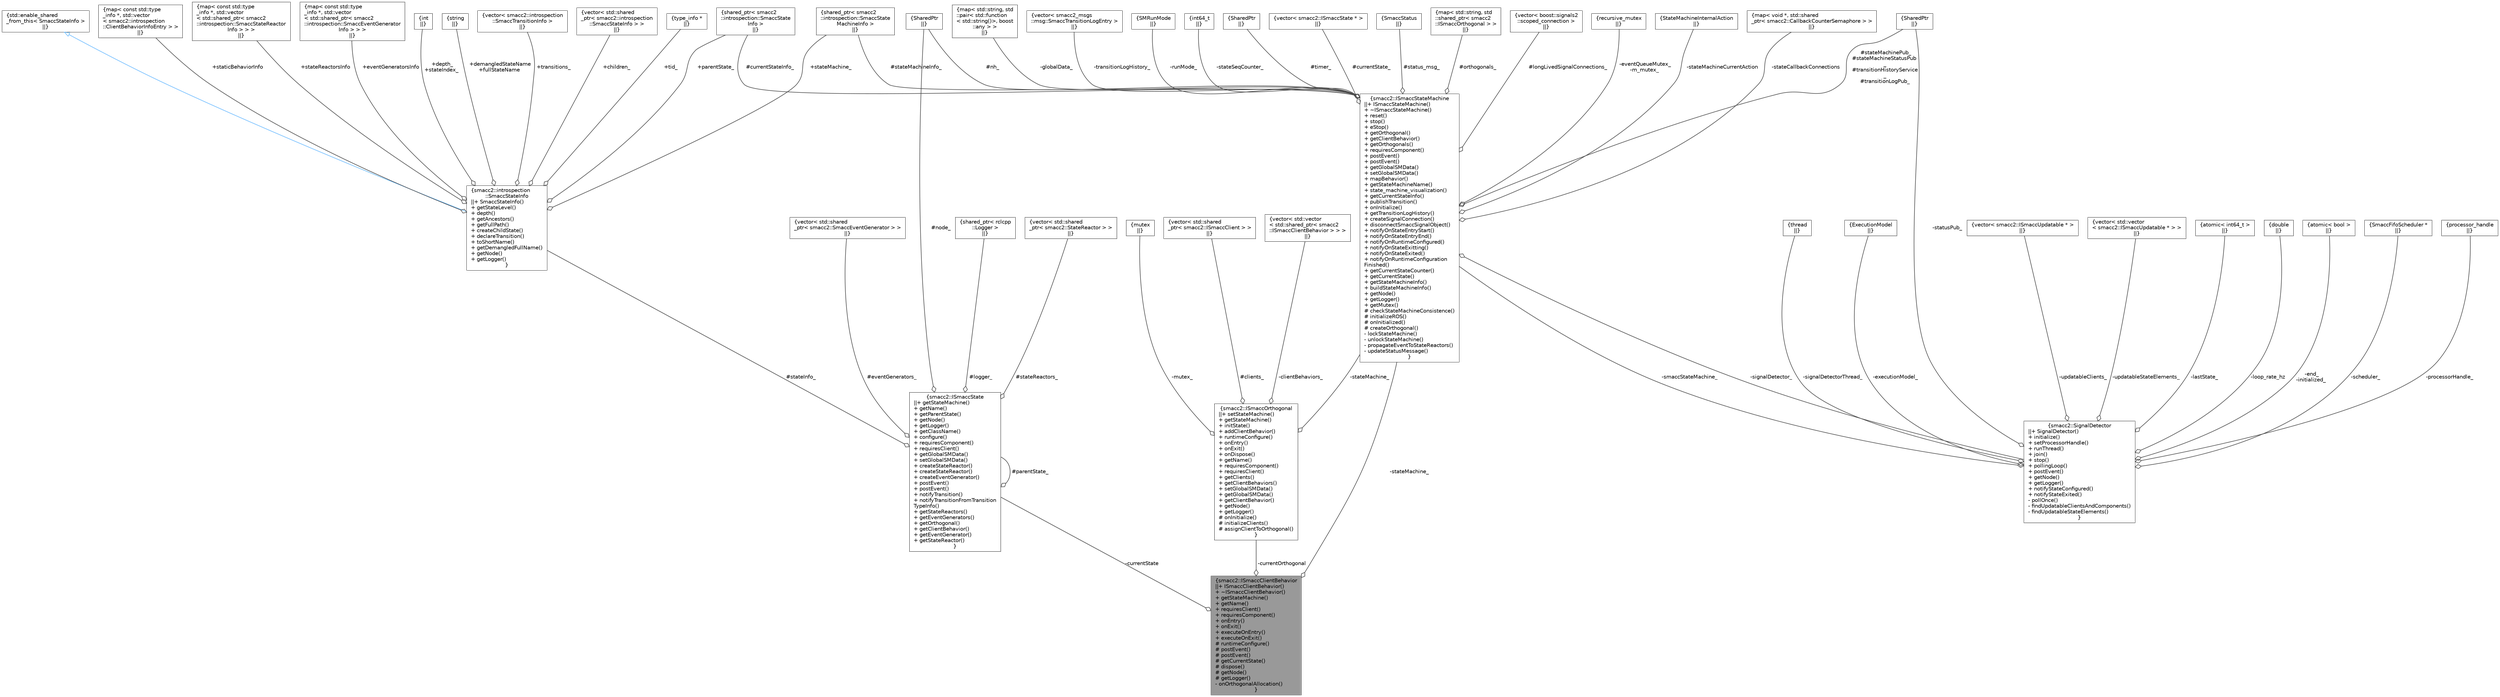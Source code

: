 digraph "smacc2::ISmaccClientBehavior"
{
 // LATEX_PDF_SIZE
  bgcolor="transparent";
  edge [fontname=Helvetica,fontsize=10,labelfontname=Helvetica,labelfontsize=10];
  node [fontname=Helvetica,fontsize=10,shape=box,height=0.2,width=0.4];
  Node1 [label="{smacc2::ISmaccClientBehavior\n||+ ISmaccClientBehavior()\l+ ~ISmaccClientBehavior()\l+ getStateMachine()\l+ getName()\l+ requiresClient()\l+ requiresComponent()\l+ onEntry()\l+ onExit()\l+ executeOnEntry()\l+ executeOnExit()\l# runtimeConfigure()\l# postEvent()\l# postEvent()\l# getCurrentState()\l# dispose()\l# getNode()\l# getLogger()\l- onOrthogonalAllocation()\l}",height=0.2,width=0.4,color="gray40", fillcolor="grey60", style="filled", fontcolor="black",tooltip=" "];
  Node2 -> Node1 [color="grey25",style="solid",label=" -stateMachine_" ,arrowhead="odiamond"];
  Node2 [label="{smacc2::ISmaccStateMachine\n||+ ISmaccStateMachine()\l+ ~ISmaccStateMachine()\l+ reset()\l+ stop()\l+ eStop()\l+ getOrthogonal()\l+ getClientBehavior()\l+ getOrthogonals()\l+ requiresComponent()\l+ postEvent()\l+ postEvent()\l+ getGlobalSMData()\l+ setGlobalSMData()\l+ mapBehavior()\l+ getStateMachineName()\l+ state_machine_visualization()\l+ getCurrentStateInfo()\l+ publishTransition()\l+ onInitialize()\l+ getTransitionLogHistory()\l+ createSignalConnection()\l+ disconnectSmaccSignalObject()\l+ notifyOnStateEntryStart()\l+ notifyOnStateEntryEnd()\l+ notifyOnRuntimeConfigured()\l+ notifyOnStateExitting()\l+ notifyOnStateExited()\l+ notifyOnRuntimeConfiguration\lFinished()\l+ getCurrentStateCounter()\l+ getCurrentState()\l+ getStateMachineInfo()\l+ buildStateMachineInfo()\l+ getNode()\l+ getLogger()\l+ getMutex()\l# checkStateMachineConsistence()\l# initializeROS()\l# onInitialized()\l# createOrthogonal()\l- lockStateMachine()\l- unlockStateMachine()\l- propagateEventToStateReactors()\l- updateStatusMessage()\l}",height=0.2,width=0.4,color="gray40", fillcolor="white", style="filled",URL="$classsmacc2_1_1ISmaccStateMachine.html",tooltip=" "];
  Node3 -> Node2 [color="grey25",style="solid",label=" #nh_" ,arrowhead="odiamond"];
  Node3 [label="{SharedPtr\n||}",height=0.2,width=0.4,color="gray40", fillcolor="white", style="filled",tooltip=" "];
  Node4 -> Node2 [color="grey25",style="solid",label=" #timer_" ,arrowhead="odiamond"];
  Node4 [label="{SharedPtr\n||}",height=0.2,width=0.4,color="gray40", fillcolor="white", style="filled",tooltip=" "];
  Node5 -> Node2 [color="grey25",style="solid",label=" #stateMachinePub_\n#stateMachineStatusPub\l_\n#transitionHistoryService\l_\n#transitionLogPub_" ,arrowhead="odiamond"];
  Node5 [label="{SharedPtr\n||}",height=0.2,width=0.4,color="gray40", fillcolor="white", style="filled",tooltip=" "];
  Node6 -> Node2 [color="grey25",style="solid",label=" #currentState_" ,arrowhead="odiamond"];
  Node6 [label="{vector\< smacc2::ISmaccState * \>\n||}",height=0.2,width=0.4,color="gray40", fillcolor="white", style="filled",tooltip=" "];
  Node7 -> Node2 [color="grey25",style="solid",label=" #currentStateInfo_" ,arrowhead="odiamond"];
  Node7 [label="{shared_ptr\< smacc2\l::introspection::SmaccState\lInfo \>\n||}",height=0.2,width=0.4,color="gray40", fillcolor="white", style="filled",tooltip=" "];
  Node8 -> Node2 [color="grey25",style="solid",label=" #status_msg_" ,arrowhead="odiamond"];
  Node8 [label="{SmaccStatus\n||}",height=0.2,width=0.4,color="gray40", fillcolor="white", style="filled",tooltip=" "];
  Node9 -> Node2 [color="grey25",style="solid",label=" #orthogonals_" ,arrowhead="odiamond"];
  Node9 [label="{map\< std::string, std\l::shared_ptr\< smacc2\l::ISmaccOrthogonal \> \>\n||}",height=0.2,width=0.4,color="gray40", fillcolor="white", style="filled",tooltip=" "];
  Node10 -> Node2 [color="grey25",style="solid",label=" #longLivedSignalConnections_" ,arrowhead="odiamond"];
  Node10 [label="{vector\< boost::signals2\l::scoped_connection \>\n||}",height=0.2,width=0.4,color="gray40", fillcolor="white", style="filled",tooltip=" "];
  Node11 -> Node2 [color="grey25",style="solid",label=" #stateMachineInfo_" ,arrowhead="odiamond"];
  Node11 [label="{shared_ptr\< smacc2\l::introspection::SmaccState\lMachineInfo \>\n||}",height=0.2,width=0.4,color="gray40", fillcolor="white", style="filled",tooltip=" "];
  Node12 -> Node2 [color="grey25",style="solid",label=" -eventQueueMutex_\n-m_mutex_" ,arrowhead="odiamond"];
  Node12 [label="{recursive_mutex\n||}",height=0.2,width=0.4,color="gray40", fillcolor="white", style="filled",tooltip=" "];
  Node13 -> Node2 [color="grey25",style="solid",label=" -stateMachineCurrentAction" ,arrowhead="odiamond"];
  Node13 [label="{StateMachineInternalAction\n||}",height=0.2,width=0.4,color="gray40", fillcolor="white", style="filled",tooltip=" "];
  Node14 -> Node2 [color="grey25",style="solid",label=" -stateCallbackConnections" ,arrowhead="odiamond"];
  Node14 [label="{map\< void *, std::shared\l_ptr\< smacc2::CallbackCounterSemaphore \> \>\n||}",height=0.2,width=0.4,color="gray40", fillcolor="white", style="filled",tooltip=" "];
  Node15 -> Node2 [color="grey25",style="solid",label=" -globalData_" ,arrowhead="odiamond"];
  Node15 [label="{map\< std::string, std\l::pair\< std::function\l\< std::string()\>, boost\l::any \> \>\n||}",height=0.2,width=0.4,color="gray40", fillcolor="white", style="filled",tooltip=" "];
  Node16 -> Node2 [color="grey25",style="solid",label=" -transitionLogHistory_" ,arrowhead="odiamond"];
  Node16 [label="{vector\< smacc2_msgs\l::msg::SmaccTransitionLogEntry \>\n||}",height=0.2,width=0.4,color="gray40", fillcolor="white", style="filled",tooltip=" "];
  Node17 -> Node2 [color="grey25",style="solid",label=" -runMode_" ,arrowhead="odiamond"];
  Node17 [label="{SMRunMode\n||}",height=0.2,width=0.4,color="gray40", fillcolor="white", style="filled",tooltip=" "];
  Node18 -> Node2 [color="grey25",style="solid",label=" -signalDetector_" ,arrowhead="odiamond"];
  Node18 [label="{smacc2::SignalDetector\n||+ SignalDetector()\l+ initialize()\l+ setProcessorHandle()\l+ runThread()\l+ join()\l+ stop()\l+ pollingLoop()\l+ postEvent()\l+ getNode()\l+ getLogger()\l+ notifyStateConfigured()\l+ notifyStateExited()\l- pollOnce()\l- findUpdatableClientsAndComponents()\l- findUpdatableStateElements()\l}",height=0.2,width=0.4,color="gray40", fillcolor="white", style="filled",URL="$classsmacc2_1_1SignalDetector.html",tooltip=" "];
  Node2 -> Node18 [color="grey25",style="solid",label=" -smaccStateMachine_" ,arrowhead="odiamond"];
  Node19 -> Node18 [color="grey25",style="solid",label=" -updatableClients_" ,arrowhead="odiamond"];
  Node19 [label="{vector\< smacc2::ISmaccUpdatable * \>\n||}",height=0.2,width=0.4,color="gray40", fillcolor="white", style="filled",tooltip=" "];
  Node20 -> Node18 [color="grey25",style="solid",label=" -updatableStateElements_" ,arrowhead="odiamond"];
  Node20 [label="{vector\< std::vector\l\< smacc2::ISmaccUpdatable * \> \>\n||}",height=0.2,width=0.4,color="gray40", fillcolor="white", style="filled",tooltip=" "];
  Node21 -> Node18 [color="grey25",style="solid",label=" -lastState_" ,arrowhead="odiamond"];
  Node21 [label="{atomic\< int64_t \>\n||}",height=0.2,width=0.4,color="gray40", fillcolor="white", style="filled",tooltip=" "];
  Node22 -> Node18 [color="grey25",style="solid",label=" -loop_rate_hz" ,arrowhead="odiamond"];
  Node22 [label="{double\n||}",height=0.2,width=0.4,color="gray40", fillcolor="white", style="filled",tooltip=" "];
  Node23 -> Node18 [color="grey25",style="solid",label=" -end_\n-initialized_" ,arrowhead="odiamond"];
  Node23 [label="{atomic\< bool \>\n||}",height=0.2,width=0.4,color="gray40", fillcolor="white", style="filled",tooltip=" "];
  Node5 -> Node18 [color="grey25",style="solid",label=" -statusPub_" ,arrowhead="odiamond"];
  Node24 -> Node18 [color="grey25",style="solid",label=" -scheduler_" ,arrowhead="odiamond"];
  Node24 [label="{SmaccFifoScheduler *\n||}",height=0.2,width=0.4,color="gray40", fillcolor="white", style="filled",tooltip=" "];
  Node25 -> Node18 [color="grey25",style="solid",label=" -processorHandle_" ,arrowhead="odiamond"];
  Node25 [label="{processor_handle\n||}",height=0.2,width=0.4,color="gray40", fillcolor="white", style="filled",tooltip=" "];
  Node26 -> Node18 [color="grey25",style="solid",label=" -signalDetectorThread_" ,arrowhead="odiamond"];
  Node26 [label="{thread\n||}",height=0.2,width=0.4,color="gray40", fillcolor="white", style="filled",tooltip=" "];
  Node27 -> Node18 [color="grey25",style="solid",label=" -executionModel_" ,arrowhead="odiamond"];
  Node27 [label="{ExecutionModel\n||}",height=0.2,width=0.4,color="gray40", fillcolor="white", style="filled",tooltip=" "];
  Node28 -> Node2 [color="grey25",style="solid",label=" -stateSeqCounter_" ,arrowhead="odiamond"];
  Node28 [label="{int64_t\n||}",height=0.2,width=0.4,color="gray40", fillcolor="white", style="filled",tooltip=" "];
  Node29 -> Node1 [color="grey25",style="solid",label=" -currentState" ,arrowhead="odiamond"];
  Node29 [label="{smacc2::ISmaccState\n||+ getStateMachine()\l+ getName()\l+ getParentState()\l+ getNode()\l+ getLogger()\l+ getClassName()\l+ configure()\l+ requiresComponent()\l+ requiresClient()\l+ getGlobalSMData()\l+ setGlobalSMData()\l+ createStateReactor()\l+ createStateReactor()\l+ createEventGenerator()\l+ postEvent()\l+ postEvent()\l+ notifyTransition()\l+ notifyTransitionFromTransition\lTypeInfo()\l+ getStateReactors()\l+ getEventGenerators()\l+ getOrthogonal()\l+ getClientBehavior()\l+ getEventGenerator()\l+ getStateReactor()\l}",height=0.2,width=0.4,color="gray40", fillcolor="white", style="filled",URL="$classsmacc2_1_1ISmaccState.html",tooltip=" "];
  Node3 -> Node29 [color="grey25",style="solid",label=" #node_" ,arrowhead="odiamond"];
  Node30 -> Node29 [color="grey25",style="solid",label=" #logger_" ,arrowhead="odiamond"];
  Node30 [label="{shared_ptr\< rclcpp\l::Logger \>\n||}",height=0.2,width=0.4,color="gray40", fillcolor="white", style="filled",tooltip=" "];
  Node31 -> Node29 [color="grey25",style="solid",label=" #stateReactors_" ,arrowhead="odiamond"];
  Node31 [label="{vector\< std::shared\l_ptr\< smacc2::StateReactor \> \>\n||}",height=0.2,width=0.4,color="gray40", fillcolor="white", style="filled",tooltip=" "];
  Node32 -> Node29 [color="grey25",style="solid",label=" #eventGenerators_" ,arrowhead="odiamond"];
  Node32 [label="{vector\< std::shared\l_ptr\< smacc2::SmaccEventGenerator \> \>\n||}",height=0.2,width=0.4,color="gray40", fillcolor="white", style="filled",tooltip=" "];
  Node29 -> Node29 [color="grey25",style="solid",label=" #parentState_" ,arrowhead="odiamond"];
  Node33 -> Node29 [color="grey25",style="solid",label=" #stateInfo_" ,arrowhead="odiamond"];
  Node33 [label="{smacc2::introspection\l::SmaccStateInfo\n||+ SmaccStateInfo()\l+ getStateLevel()\l+ depth()\l+ getAncestors()\l+ getFullPath()\l+ createChildState()\l+ declareTransition()\l+ toShortName()\l+ getDemangledFullName()\l+ getNode()\l+ getLogger()\l}",height=0.2,width=0.4,color="gray40", fillcolor="white", style="filled",URL="$classsmacc2_1_1introspection_1_1SmaccStateInfo.html",tooltip=" "];
  Node34 -> Node33 [dir="back",color="steelblue1",style="solid",arrowtail="onormal"];
  Node34 [label="{std::enable_shared\l_from_this\< SmaccStateInfo \>\n||}",height=0.2,width=0.4,color="gray40", fillcolor="white", style="filled",tooltip=" "];
  Node35 -> Node33 [color="grey25",style="solid",label=" +staticBehaviorInfo" ,arrowhead="odiamond"];
  Node35 [label="{map\< const std::type\l_info *, std::vector\l\< smacc2::introspection\l::ClientBehaviorInfoEntry \> \>\n||}",height=0.2,width=0.4,color="gray40", fillcolor="white", style="filled",tooltip=" "];
  Node36 -> Node33 [color="grey25",style="solid",label=" +stateReactorsInfo" ,arrowhead="odiamond"];
  Node36 [label="{map\< const std::type\l_info *, std::vector\l\< std::shared_ptr\< smacc2\l::introspection::SmaccStateReactor\lInfo \> \> \>\n||}",height=0.2,width=0.4,color="gray40", fillcolor="white", style="filled",tooltip=" "];
  Node37 -> Node33 [color="grey25",style="solid",label=" +eventGeneratorsInfo" ,arrowhead="odiamond"];
  Node37 [label="{map\< const std::type\l_info *, std::vector\l\< std::shared_ptr\< smacc2\l::introspection::SmaccEventGenerator\lInfo \> \> \>\n||}",height=0.2,width=0.4,color="gray40", fillcolor="white", style="filled",tooltip=" "];
  Node38 -> Node33 [color="grey25",style="solid",label=" +depth_\n+stateIndex_" ,arrowhead="odiamond"];
  Node38 [label="{int\n||}",height=0.2,width=0.4,color="gray40", fillcolor="white", style="filled",tooltip=" "];
  Node39 -> Node33 [color="grey25",style="solid",label=" +demangledStateName\n+fullStateName" ,arrowhead="odiamond"];
  Node39 [label="{string\n||}",height=0.2,width=0.4,color="gray40", fillcolor="white", style="filled",tooltip=" "];
  Node11 -> Node33 [color="grey25",style="solid",label=" +stateMachine_" ,arrowhead="odiamond"];
  Node7 -> Node33 [color="grey25",style="solid",label=" +parentState_" ,arrowhead="odiamond"];
  Node40 -> Node33 [color="grey25",style="solid",label=" +transitions_" ,arrowhead="odiamond"];
  Node40 [label="{vector\< smacc2::introspection\l::SmaccTransitionInfo \>\n||}",height=0.2,width=0.4,color="gray40", fillcolor="white", style="filled",tooltip=" "];
  Node41 -> Node33 [color="grey25",style="solid",label=" +children_" ,arrowhead="odiamond"];
  Node41 [label="{vector\< std::shared\l_ptr\< smacc2::introspection\l::SmaccStateInfo \> \>\n||}",height=0.2,width=0.4,color="gray40", fillcolor="white", style="filled",tooltip=" "];
  Node42 -> Node33 [color="grey25",style="solid",label=" +tid_" ,arrowhead="odiamond"];
  Node42 [label="{type_info *\n||}",height=0.2,width=0.4,color="gray40", fillcolor="white", style="filled",tooltip=" "];
  Node43 -> Node1 [color="grey25",style="solid",label=" -currentOrthogonal" ,arrowhead="odiamond"];
  Node43 [label="{smacc2::ISmaccOrthogonal\n||+ setStateMachine()\l+ getStateMachine()\l+ initState()\l+ addClientBehavior()\l+ runtimeConfigure()\l+ onEntry()\l+ onExit()\l+ onDispose()\l+ getName()\l+ requiresComponent()\l+ requiresClient()\l+ getClients()\l+ getClientBehaviors()\l+ setGlobalSMData()\l+ getGlobalSMData()\l+ getClientBehavior()\l+ getNode()\l+ getLogger()\l# onInitialize()\l# initializeClients()\l# assignClientToOrthogonal()\l}",height=0.2,width=0.4,color="gray40", fillcolor="white", style="filled",URL="$classsmacc2_1_1ISmaccOrthogonal.html",tooltip=" "];
  Node44 -> Node43 [color="grey25",style="solid",label=" #clients_" ,arrowhead="odiamond"];
  Node44 [label="{vector\< std::shared\l_ptr\< smacc2::ISmaccClient \> \>\n||}",height=0.2,width=0.4,color="gray40", fillcolor="white", style="filled",tooltip=" "];
  Node2 -> Node43 [color="grey25",style="solid",label=" -stateMachine_" ,arrowhead="odiamond"];
  Node45 -> Node43 [color="grey25",style="solid",label=" -clientBehaviors_" ,arrowhead="odiamond"];
  Node45 [label="{vector\< std::vector\l\< std::shared_ptr\< smacc2\l::ISmaccClientBehavior \> \> \>\n||}",height=0.2,width=0.4,color="gray40", fillcolor="white", style="filled",tooltip=" "];
  Node46 -> Node43 [color="grey25",style="solid",label=" -mutex_" ,arrowhead="odiamond"];
  Node46 [label="{mutex\n||}",height=0.2,width=0.4,color="gray40", fillcolor="white", style="filled",tooltip=" "];
}
